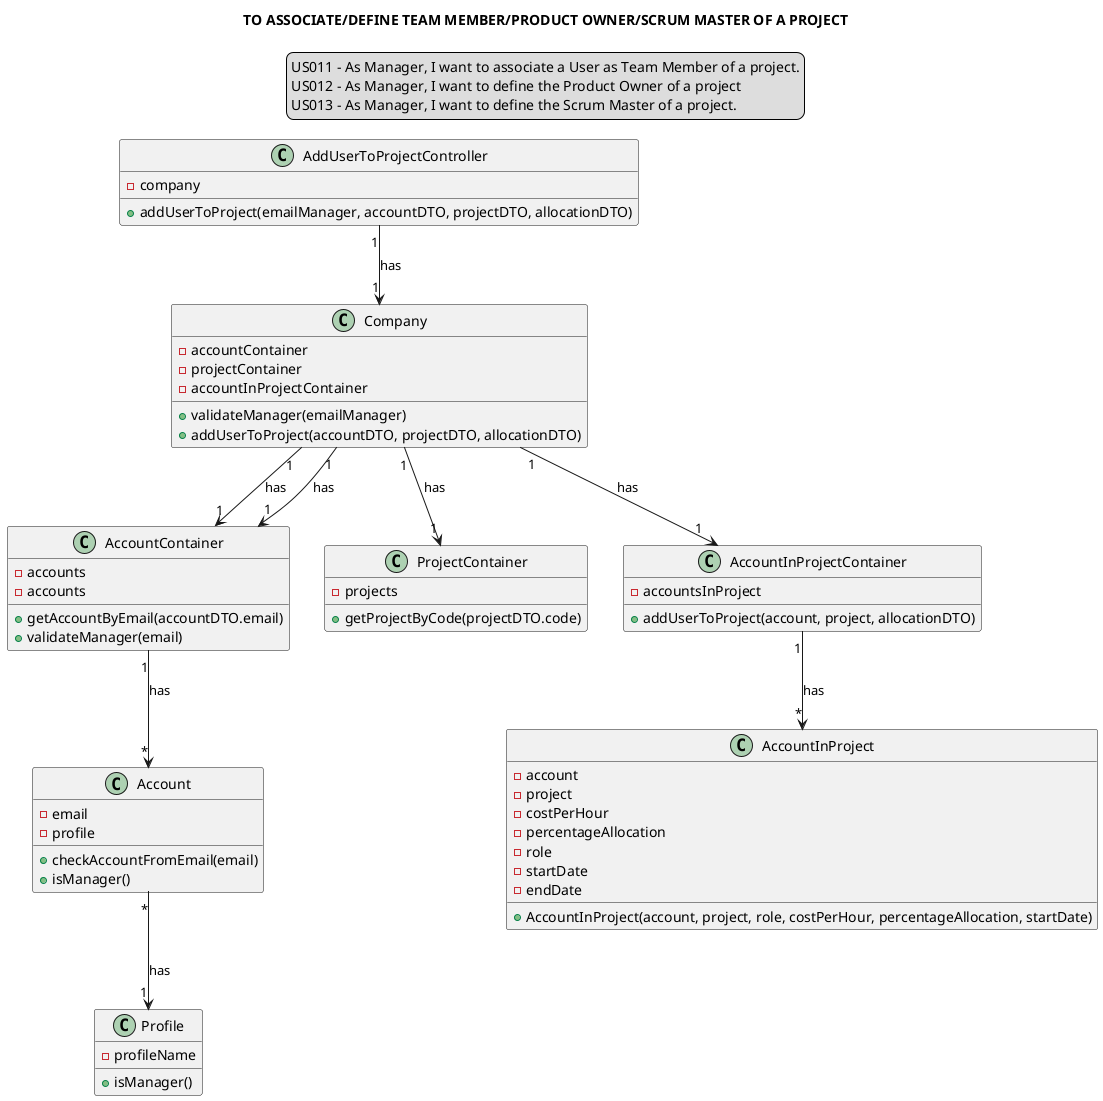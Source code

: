 @startuml

skinparam sequenceMessageAlign center
title TO ASSOCIATE/DEFINE TEAM MEMBER/PRODUCT OWNER/SCRUM MASTER OF A PROJECT
legend top
US011 - As Manager, I want to associate a User as Team Member of a project.
US012 - As Manager, I want to define the Product Owner of a project
US013 - As Manager, I want to define the Scrum Master of a project.
end legend

class AddUserToProjectController {
-company
+addUserToProject(emailManager, accountDTO, projectDTO, allocationDTO)
}

class Company {
-accountContainer
-projectContainer
-accountInProjectContainer
+validateManager(emailManager)
+addUserToProject(accountDTO, projectDTO, allocationDTO)
}

class AccountContainer {
-accounts
+getAccountByEmail(accountDTO.email)
}

class ProjectContainer {
-projects
+getProjectByCode(projectDTO.code)
}

class AccountInProject{
-account
-project
-costPerHour
-percentageAllocation
-role
-startDate
-endDate
+AccountInProject(account, project, role, costPerHour, percentageAllocation, startDate)
}

class AccountInProjectContainer{
-accountsInProject
+addUserToProject(account, project, allocationDTO)
}

class "AccountContainer"{
-accounts
+validateManager(email)
}

class "Account"{
-email
-profile
+checkAccountFromEmail(email)
+isManager()
}

class "Profile"{
-profileName
+isManager()
}


AddUserToProjectController "1"-->"1" Company:has
Company "1"-->"1" AccountInProjectContainer: has
Company "1"-->"1" AccountContainer: has
Company "1"-->"1" ProjectContainer: has
AccountInProjectContainer "1"--> "*" AccountInProject: has
Company "1"-->"1" "AccountContainer": has
"AccountContainer""1" --> "*""Account": has
"Account" "*"--> "1""Profile": has
@enduml



